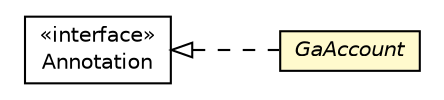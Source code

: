 #!/usr/local/bin/dot
#
# Class diagram 
# Generated by UMLGraph version R5_6-24-gf6e263 (http://www.umlgraph.org/)
#

digraph G {
	edge [fontname="Helvetica",fontsize=10,labelfontname="Helvetica",labelfontsize=10];
	node [fontname="Helvetica",fontsize=10,shape=plaintext];
	nodesep=0.25;
	ranksep=0.5;
	rankdir=LR;
	// com.gwtplatform.mvp.client.annotations.GaAccount
	c185805 [label=<<table title="com.gwtplatform.mvp.client.annotations.GaAccount" border="0" cellborder="1" cellspacing="0" cellpadding="2" port="p" bgcolor="lemonChiffon" href="./GaAccount.html">
		<tr><td><table border="0" cellspacing="0" cellpadding="1">
<tr><td align="center" balign="center"><font face="Helvetica-Oblique"> GaAccount </font></td></tr>
		</table></td></tr>
		</table>>, URL="./GaAccount.html", fontname="Helvetica", fontcolor="black", fontsize=10.0];
	//com.gwtplatform.mvp.client.annotations.GaAccount implements java.lang.annotation.Annotation
	c186175:p -> c185805:p [dir=back,arrowtail=empty,style=dashed];
	// java.lang.annotation.Annotation
	c186175 [label=<<table title="java.lang.annotation.Annotation" border="0" cellborder="1" cellspacing="0" cellpadding="2" port="p" href="http://download.oracle.com/javase/6/docs/api/java/lang/annotation/Annotation.html">
		<tr><td><table border="0" cellspacing="0" cellpadding="1">
<tr><td align="center" balign="center"> &#171;interface&#187; </td></tr>
<tr><td align="center" balign="center"> Annotation </td></tr>
		</table></td></tr>
		</table>>, URL="http://download.oracle.com/javase/6/docs/api/java/lang/annotation/Annotation.html", fontname="Helvetica", fontcolor="black", fontsize=10.0];
}

